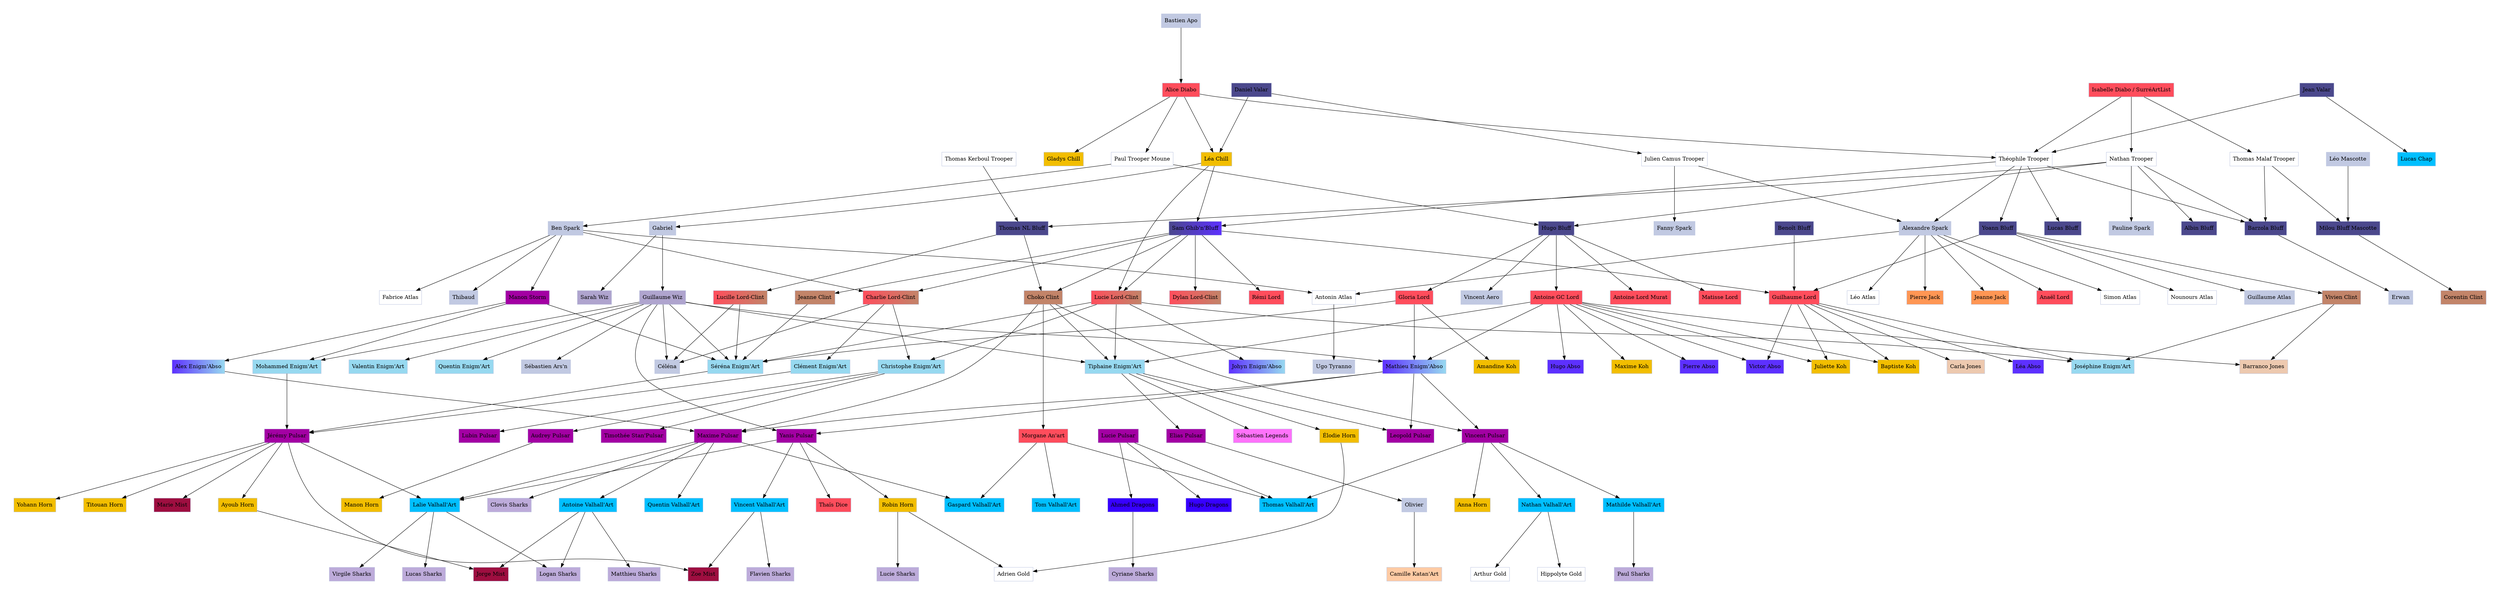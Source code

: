 /*
Syntaxe : Nom1 -> Nom2
ou
Nom1 -> {Nom2, ..., NomXX}
Si nom en plusieurs mots, mettre entre guillemets : ex "Antoine Moran" (VAUT AUSSI A DROITE). Ex :

"Jean Louis Roch" -> {"Louis XVI", Morty}

######################
LISTE DES NOMS (VEUILLEZ UTILISER UN NOM QUI EXISTE DÉJA
SI POSSIBLE POUR RACCODER, SINON RAJOUTEZ LES)

(POUR LES LISTÉS,  METTEZ LE NOM DE LISTE AUSSI SVP) :
----
Adrien Gold
Ahmed Dragons
Alice Diabo
Albin Bluff
Alexandre Spark
Alex Enigm'Abso
Amandine Koh
Anaël Lord
Anna Horn
Antoine GC Lord
Antoine Lord Murat
Antoine Valhall'Art
Antonin Atlas
Arthur Gold
Audrey Pulsar
Ayoub Horn
Baptiste Koh
Barranco Jones
Barzola Bluff
Bastien Apo
Ben Spark
Benoît Bluff
Julien Camus Trooper
Camille Katan'Art
Carla Jones
Céléna
Charlie Lord-Clint
Choko Clint
Christophe Enigm'Art
Clément Enigm'Art
Clovis Sharks
Corentin Clint
Cyriane Sharks
Daniel Valar
Dylan Lord-Clint
Elias Pulsar
Élodie Horn
Fabrice Atlas
Flavien Sharks
Gabriel
Gaspard Valhall'Art
Gladys Chill
Gloria Lord
Guilhaume Lord
Guillaume Wiz
Hippolyte Gold
Hugo Abso
Hugo Bluff
Hugo Dragons
Isabelle Diabo / SurréArtList
Jean Valar
Jeanne Clint
Jeanne Jack
Jérémy Pulsar
Johyn Enigm'Abso
Jorge Mist
Joséphine Enigm'Art
Juliette Koh
Lalie Valhall'Art
Léa Abso
Léa Chill
Léo Atlas
Léo Mascotte
Leopold Pulsar
Logan Sharks
Lubin Pulsar
Lucas Chap
Lucas Sharks
Lucas Bluff
Lucie Sharks
Lucie Lord-Clint
Lucie Pulsar
Lucille Lord-Clint
Manon Horn
Manon Storm
Marie Mist
Mathieu Enigm'Abso
Matthieu Sharks
Mathilde Valhall'Art
Matisse Lord
Maxime Koh
Maxime Pulsar
Milou Bluff Mascotte
Mohammed Enigm'Art
Morgane An'art
Nathan Trooper
Nathan Valhall'Art
Nounours Atlas
Olivier
Paul Sharks
Pauline Spark
Paul Trooper Moune
Pierre Abso
Pierre Jack
Quentin Enigm'Art
Quentin Valhall'Art
Rémi Lord
Robin Horn
Sam Ghib'n'Bluff
Sarah Wiz
Sébastien Ars'n
Sébastien Legends
Séréna Enigm'Art
Simon Atlas
Thaïs Dice
Théophile Trooper
Thibaud
Thomas Kerboul Trooper
Thomas Malaf Trooper
Thomas NL Bluff
Thomas Valhall'Art
Timothée Stan'Pulsar
Tiphaine Enigm'Art
Titouan Horn
Tom Valhall'Art
Ugo Tyranno
Valentin Enigm'Art
Victor Abso
Vincent Pulsar
Vincent Valhall'Art
Vincent Aero
Virgile Sharks
Vivien Clint
Yoann Bluff
Yanis Pulsar
Yohann Horn
Zoe Mist

----
######################

Ajoutez vos fillotages ici (je les commiterai dans 2 ans) :
*/

digraph G {
node[color = "#c1c9e2", style=filled, shape=rectangle];
graph [pad="0.5", nodesep="1", ranksep="2"]; 
"Antoine Valhall'Art" -> {"Jorge Mist", "Logan Sharks", "Matthieu Sharks"}
"Ayoub Horn" -> {"Jorge Mist"}
"Lucie Lord-Clint" -> {"Joséphine Enigm'Art", "Séréna Enigm'Art", "Tiphaine Enigm'Art", "Johyn Enigm'Abso", "Christophe Enigm'Art"}
"Léa Chill" -> {"Lucie Lord-Clint", "Sam Ghib'n'Bluff", "Gabriel"}
"Lalie Valhall'Art" -> {"Virgile Sharks", "Lucas Sharks", "Logan Sharks"}
"Nathan Valhall'Art" -> {"Arthur Gold", "Hippolyte Gold"}
"Alice Diabo" -> {"Léa Chill", "Paul Trooper Moune", "Théophile Trooper", "Gladys Chill"}
"Maxime Pulsar" -> {"Lalie Valhall'Art", "Quentin Valhall'Art", "Antoine Valhall'Art", "Gaspard Valhall'Art", "Clovis Sharks"} 
"Antoine GC Lord" -> {"Victor Abso", "Pierre Abso", "Hugo Abso", "Juliette Koh", "Maxime Koh", "Baptiste Koh", "Barranco Jones", "Mathieu Enigm'Abso", "Tiphaine Enigm'Art"}
"Guilhaume Lord" -> {"Carla Jones", "Baptiste Koh", "Victor Abso", "Léa Abso", "Joséphine Enigm'Art", "Juliette Koh"}
"Yanis Pulsar" -> {"Lalie Valhall'Art", "Robin Horn", "Vincent Valhall'Art", "Thaïs Dice"} 
"Isabelle Diabo / SurréArtList" -> {"Thomas Malaf Trooper", "Théophile Trooper", "Nathan Trooper"}
"Tiphaine Enigm'Art" -> {"Elias Pulsar", "Leopold Pulsar", "Sébastien Legends", "Élodie Horn"}
"Elias Pulsar" -> Olivier
"Élodie Horn" -> {"Adrien Gold"}
Olivier -> "Camille Katan'Art"
"Robin Horn" -> {"Lucie Sharks", "Adrien Gold"}
"Manon Storm" -> {"Alex Enigm'Abso", "Séréna Enigm'Art", "Mohammed Enigm'Art"}
"Alex Enigm'Abso" -> {"Maxime Pulsar"}
"Vincent Pulsar" -> {"Nathan Valhall'Art", "Thomas Valhall'Art", "Mathilde Valhall'Art", "Anna Horn"}
"Mathilde Valhall'Art" -> {"Paul Sharks"}
"Théophile Trooper" ->{"Alexandre Spark", "Lucas Bluff","Sam Ghib'n'Bluff","Barzola Bluff", "Yoann Bluff"}
"Yoann Bluff" -> {"Guilhaume Lord", "Nounours Atlas", "Vivien Clint", "Guillaume Atlas"}
"Hugo Bluff" -> {"Antoine GC Lord", "Antoine Lord Murat", "Gloria Lord", "Matisse Lord", "Vincent Aero"}
"Thomas Malaf Trooper" -> {"Milou Bluff Mascotte", "Barzola Bluff"}
"Nathan Trooper" -> {"Barzola Bluff", "Albin Bluff", "Thomas NL Bluff", "Hugo Bluff", "Pauline Spark"}
"Mathieu Enigm'Abso" -> {"Maxime Pulsar","Yanis Pulsar","Leopold Pulsar","Vincent Pulsar"}
"Choko Clint" -> {"Tiphaine Enigm'Art", "Vincent Pulsar", "Morgane An'art", "Maxime Pulsar"}
"Léo Mascotte" -> "Milou Bluff Mascotte"
"Milou Bluff Mascotte" -> "Corentin Clint"
"Gloria Lord" -> {"Amandine Koh", "Mathieu Enigm'Abso", "Séréna Enigm'Art"}
"Jean Valar" -> {"Lucas Chap", "Théophile Trooper"}
"Barzola Bluff"->Erwan
"Bastien Apo" -> "Alice Diabo"
"Daniel Valar" -> {"Julien Camus Trooper", "Léa Chill"}
"Paul Trooper Moune" -> {"Ben Spark", "Hugo Bluff"} 
"Alexandre Spark" -> {"Simon Atlas", "Léo Atlas", "Pierre Jack", "Jeanne Jack", "Anaël Lord", "Antonin Atlas"}
"Antonin Atlas" -> {"Ugo Tyranno"}
"Thomas NL Bluff" -> {"Lucille Lord-Clint", "Choko Clint"}
"Benoît Bluff" -> "Guilhaume Lord" 
"Lucille Lord-Clint" -> {"Séréna Enigm'Art", "Céléna"}
"Audrey Pulsar" -> {"Manon Horn"}
"Julien Camus Trooper" -> {"Alexandre Spark", "Fanny Spark"}
"Sam Ghib'n'Bluff" -> {"Guilhaume Lord", "Charlie Lord-Clint", "Choko Clint", "Rémi Lord", "Lucie Lord-Clint", "Dylan Lord-Clint", "Jeanne Clint"}
"Gabriel" -> {"Sarah Wiz", "Guillaume Wiz"}
"Ben Spark" -> {"Manon Storm", "Antonin Atlas", "Fabrice Atlas", "Charlie Lord-Clint", "Thibaud"}
"Morgane An'art" -> {"Tom Valhall'Art", "Thomas Valhall'Art", "Gaspard Valhall'Art"}
"Thomas Kerboul Trooper" -> {"Thomas NL Bluff"}
"Guillaume Wiz" -> {"Mathieu Enigm'Abso", "Mohammed Enigm'Art", "Céléna", "Tiphaine Enigm'Art", "Yanis Pulsar", "Valentin Enigm'Art", "Séréna Enigm'Art", "Quentin Enigm'Art", "Sébastien Ars'n"}
"Vincent Valhall'Art" -> {"Flavien Sharks", "Zoe Mist"}
"Ahmed Dragons" -> {"Cyriane Sharks"}
"Charlie Lord-Clint" -> {"Céléna", "Clément Enigm'Art", "Christophe Enigm'Art"}
"Jeanne Clint" -> {"Séréna Enigm'Art"}
"Mohammed Enigm'Art" -> {"Jérémy Pulsar"}
"Vivien Clint" -> {"Joséphine Enigm'Art", "Barranco Jones"}
"Christophe Enigm'Art" -> {"Timothée Stan'Pulsar", "Lubin Pulsar", "Audrey Pulsar"}
"Séréna Enigm'Art" -> {"Jérémy Pulsar"}
"Clément Enigm'Art" -> {"Jérémy Pulsar"}
"Jérémy Pulsar" -> {"Yohann Horn", "Titouan Horn", "Lalie Valhall'Art", "Ayoub Horn", "Zoe Mist", "Marie Mist"}    
"Lucie Pulsar" -> {"Thomas Valhall'Art", "Hugo Dragons", "Ahmed Dragons"}

##################################
#Zone de non droit

/*
"Flavien Sharks" -> {"Antoine Valhall'Art"} [style=dotted]
"Lalie Valhall'Art" -> {"Zoe Mist"} [style=dotted]
“Lucas Sharks” -> "Jorge Mist" [style=dotted]
“Virgile Sharks” -> "Lucas Sharks" [style=dotted]
"Jorge Mist" -> {"Lucas Sharks"}
*/

##################################

    "Adrien Gold"[fillcolor="#ffffff"]
    "Ahmed Dragons"[fillcolor="#3700ff"]
    "Alice Diabo"[fillcolor="#ff4d5c"]
    "Albin Bluff"[fillcolor="#4b488c"]
    "Alexandre Spark"[fillcolor=""]
    "Alex Enigm'Abso"[fillcolor="#5d30ff:#97d9f0"]
    "Amandine Koh"[fillcolor="#f2be00"]
    "Anaël Lord"[fillcolor="#ff4d5c"]
    "Anna Horn"[fillcolor="#f2be00"]
    "Antoine GC Lord"[fillcolor="#ff4d5c"]
    "Antoine Lord Murat"[fillcolor="#ff4d5c"]
    "Antoine Valhall'Art"[fillcolor="#00BFFF"]
    "Antonin Atlas"[fillcolor="#ffffff"]
    "Arthur Gold"[fillcolor="#ffffff"]
    "Audrey Pulsar"[fillcolor="#a300a3"]
    "Ayoub Horn"[fillcolor="#f2be00"]
    "Baptiste Koh"[fillcolor="#f2be00"]
    "Barranco Jones"[fillcolor="#edc9af"]
    "Barzola Bluff"[fillcolor="#4b488c"]
    "Bastien Apo"[fillcolor=""]
    "Ben Spark"[fillcolor=""]
    "Benoît Bluff"[fillcolor="#4b488c"]
    "Julien Camus Trooper"[fillcolor="#ffffff"]
    "Camille Katan'Art"[fillcolor="#ffcba4"]
    "Carla Jones"[fillcolor="#edc9af"]
    "Céléna"[fillcolor=""]
    "Charlie Lord-Clint"[fillcolor="#ff4d5c:#c28469"]
    "Choko Clint"[fillcolor="#c28469"]
    "Christophe Enigm'Art"[fillcolor="#97d9f0"]
    "Clément Enigm'Art"[fillcolor="#97d9f0"]
    "Clovis Sharks"[fillcolor="#bdabda"]
    "Corentin Clint"[fillcolor="#c28469"]
    "Cyriane Sharks"[fillcolor="#bdabda"]
    "Daniel Valar"[fillcolor="#4b488c"]
    "Dylan Lord-Clint"[fillcolor="#ff4d5c:#c28469"]
    "Elias Pulsar"[fillcolor="#a300a3"]
    "Élodie Horn"[fillcolor="#f2be00"]
    "Fabrice Atlas"[fillcolor="#ffffff"]
    "Flavien Sharks"[fillcolor="#bdabda"]
    "Gabriel"[fillcolor=""]
    "Gaspard Valhall'Art"[fillcolor="#00BFFF"]
    "Gladys Chill"[fillcolor="#f2be00"]
    "Gloria Lord"[fillcolor="#ff4d5c"]
    "Guilhaume Lord"[fillcolor="#ff4d5c"]
    "Guillaume Wiz"[fillcolor="#afa4ce"]
    "Hippolyte Gold"[fillcolor="#ffffff"]
    "Hugo Abso"[fillcolor="#5d30ff"]
    "Hugo Bluff"[fillcolor="#4b488c"]
    "Hugo Dragons"[fillcolor="#3700ff"]
    "Isabelle Diabo / SurréArtList"[fillcolor="#ff4d5c"]
    "Jean Valar"[fillcolor="#4b488c"]
    "Jeanne Clint"[fillcolor="#c28469"]
    "Jeanne Jack"[fillcolor="#ff9654"]
    "Jérémy Pulsar"[fillcolor="#a300a3"]
    "Johyn Enigm'Abso"[fillcolor="#5d30ff:#97d9f0"]
    "Jorge Mist"[fillcolor="#9e0e40"]
    "Joséphine Enigm'Art"[fillcolor="#97d9f0"]
    "Juliette Koh"[fillcolor="#f2be00"]
    "Lalie Valhall'Art"[fillcolor="#00BFFF"]
    "Léa Abso"[fillcolor="#5d30ff"]
    "Léa Chill"[fillcolor="#f2be00"]
    "Léo Atlas"[fillcolor="#ffffff"]
    "Léo Mascotte"[fillcolor=""]
    "Leopold Pulsar"[fillcolor="#a300a3"]
    "Logan Sharks"[fillcolor="#bdabda"]
    "Lubin Pulsar"[fillcolor="#a300a3"]
    "Lucas Chap"[fillcolor="#00BFFF"]
    "Lucas Sharks"[fillcolor="#bdabda"]
    "Lucas Bluff"[fillcolor="#4b488c"]
    "Lucie Sharks"[fillcolor="#bdabda"]
    "Lucie Lord-Clint"[fillcolor="#ff4d5c:#c28469"]
    "Lucie Pulsar"[fillcolor="#a300a3"]
    "Lucille Lord-Clint"[fillcolor="#ff4d5c:#c28469"]
    "Manon Horn"[fillcolor="#f2be00"]
    "Manon Storm"[fillcolor="#a300a3"]
    "Marie Mist"[fillcolor="#9e0e40"]
    "Mathieu Enigm'Abso"[fillcolor="#5d30ff:#97d9f0"]
    "Matthieu Sharks"[fillcolor="#bdabda"]
    "Mathilde Valhall'Art"[fillcolor="#00BFFF"]
    "Matisse Lord"[fillcolor="#ff4d5c"]
    "Maxime Koh"[fillcolor="#f2be00"]
    "Maxime Pulsar"[fillcolor="#a300a3"]
    "Milou Bluff Mascotte"[fillcolor="#4b488c"]
    "Mohammed Enigm'Art"[fillcolor="#97d9f0"]
    "Morgane An'art"[fillcolor="#ff4d5c"]
    "Nathan Trooper"[fillcolor="#ffffff"]
    "Nathan Valhall'Art"[fillcolor="#00BFFF"]
    "Nounours Atlas"[fillcolor="#ffffff"]
    "Olivier"[fillcolor=""]
    "Paul Sharks"[fillcolor="#bdabda"]
    "Pauline Spark"[fillcolor=""]
    "Paul Trooper Moune"[fillcolor="#ffffff"]
    "Pierre Abso"[fillcolor="#5d30ff"]
    "Pierre Jack"[fillcolor="#ff9654"]
    "Quentin Enigm'Art"[fillcolor="#97d9f0"]
    "Quentin Valhall'Art"[fillcolor="#00BFFF"]
    "Rémi Lord"[fillcolor="#ff4d5c"]
    "Robin Horn"[fillcolor="#f2be00"]
    "Sam Ghib'n'Bluff"[fillcolor="#4b488c:#5d30ff"]
    "Sarah Wiz"[fillcolor="#afa4ce"]
    "Sébastien Ars'n"[fillcolor=""]
    "Sébastien Legends"[fillcolor="#ff72fa"]
    "Séréna Enigm'Art"[fillcolor="#97d9f0"]
    "Simon Atlas"[fillcolor="#ffffff"]
    "Thaïs Dice"[fillcolor="#ff4d5c"]
    "Théophile Trooper"[fillcolor="#ffffff"]
    "Thibaud"[fillcolor=""]
    "Thomas Kerboul Trooper"[fillcolor="#ffffff"]
    "Thomas Malaf Trooper"[fillcolor="#ffffff"]
    "Thomas NL Bluff"[fillcolor="#4b488c"]
    "Thomas Valhall'Art"[fillcolor="#00BFFF"]
    "Timothée Stan'Pulsar"[fillcolor="#a300a3"]
    "Tiphaine Enigm'Art"[fillcolor="#97d9f0"]
    "Titouan Horn"[fillcolor="#f2be00"]
    "Tom Valhall'Art"[fillcolor="#00BFFF"]
    "Ugo Tyranno"[fillcolor=""]
    "Valentin Enigm'Art"[fillcolor="#97d9f0"]
    "Victor Abso"[fillcolor="#5d30ff"]
    "Vincent Pulsar"[fillcolor="#a300a3"]
    "Vincent Valhall'Art"[fillcolor="#00BFFF"]
    "Vincent Aero"[fillcolor=""]
    "Virgile Sharks"[fillcolor="#bdabda"]
    "Vivien Clint"[fillcolor="#c28469"]
    "Yoann Bluff"[fillcolor="#4b488c"]
    "Yanis Pulsar"[fillcolor="#a300a3"]
    "Yohann Horn"[fillcolor="#f2be00"]
    "Zoe Mist"[fillcolor="#9e0e40"]
}
